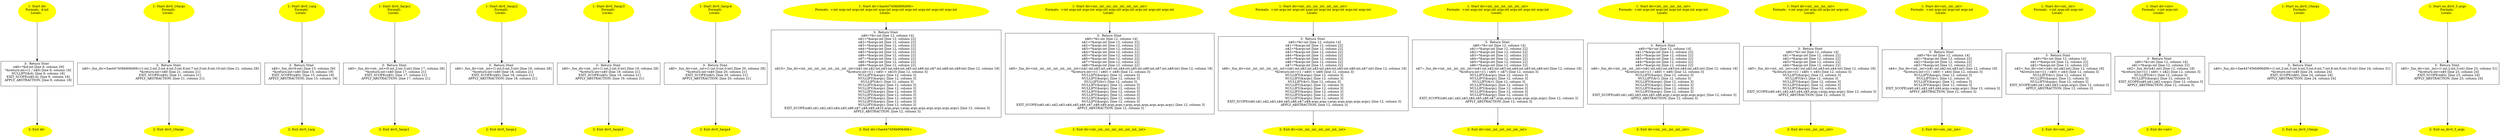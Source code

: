 /* @generated */
digraph cfg {
"div#939704114457859019.e5abef53fc8ff782b87b6a9041fd5e9a_1" [label="1: Start div\nFormals:  d:int\nLocals:  \n  " color=yellow style=filled]
	

	 "div#939704114457859019.e5abef53fc8ff782b87b6a9041fd5e9a_1" -> "div#939704114457859019.e5abef53fc8ff782b87b6a9041fd5e9a_3" ;
"div#939704114457859019.e5abef53fc8ff782b87b6a9041fd5e9a_2" [label="2: Exit div \n  " color=yellow style=filled]
	

"div#939704114457859019.e5abef53fc8ff782b87b6a9041fd5e9a_3" [label="3:  Return Stmt \n   n$0=*&d:int [line 9, column 29]\n  *&return:int=(1 / n$0) [line 9, column 18]\n  NULLIFY(&d); [line 9, column 18]\n  EXIT_SCOPE(n$0,d); [line 9, column 18]\n  APPLY_ABSTRACTION; [line 9, column 18]\n " shape="box"]
	

	 "div#939704114457859019.e5abef53fc8ff782b87b6a9041fd5e9a_3" -> "div#939704114457859019.e5abef53fc8ff782b87b6a9041fd5e9a_2" ;
"div0_10args#8060380451222357434.5d5e3d9d8aac7888fdc317b8bad53f34_1" [label="1: Start div0_10args\nFormals: \nLocals:  \n  " color=yellow style=filled]
	

	 "div0_10args#8060380451222357434.5d5e3d9d8aac7888fdc317b8bad53f34_1" -> "div0_10args#8060380451222357434.5d5e3d9d8aac7888fdc317b8bad53f34_3" ;
"div0_10args#8060380451222357434.5d5e3d9d8aac7888fdc317b8bad53f34_2" [label="2: Exit div0_10args \n  " color=yellow style=filled]
	

"div0_10args#8060380451222357434.5d5e3d9d8aac7888fdc317b8bad53f34_3" [label="3:  Return Stmt \n   n$0=_fun_div<5ae447456b906d06>(1:int,2:int,3:int,4:int,5:int,6:int,7:int,0:int,9:int,10:int) [line 21, column 28]\n  *&return:int=n$0 [line 21, column 21]\n  EXIT_SCOPE(n$0); [line 21, column 21]\n  APPLY_ABSTRACTION; [line 21, column 21]\n " shape="box"]
	

	 "div0_10args#8060380451222357434.5d5e3d9d8aac7888fdc317b8bad53f34_3" -> "div0_10args#8060380451222357434.5d5e3d9d8aac7888fdc317b8bad53f34_2" ;
"div0_1arg#8396809931617150800.6140bce2d0bf65a5e0ac14dc05241b15_1" [label="1: Start div0_1arg\nFormals: \nLocals:  \n  " color=yellow style=filled]
	

	 "div0_1arg#8396809931617150800.6140bce2d0bf65a5e0ac14dc05241b15_1" -> "div0_1arg#8396809931617150800.6140bce2d0bf65a5e0ac14dc05241b15_3" ;
"div0_1arg#8396809931617150800.6140bce2d0bf65a5e0ac14dc05241b15_2" [label="2: Exit div0_1arg \n  " color=yellow style=filled]
	

"div0_1arg#8396809931617150800.6140bce2d0bf65a5e0ac14dc05241b15_3" [label="3:  Return Stmt \n   n$0=_fun_div(0:int) [line 15, column 26]\n  *&return:int=n$0 [line 15, column 19]\n  EXIT_SCOPE(n$0); [line 15, column 19]\n  APPLY_ABSTRACTION; [line 15, column 19]\n " shape="box"]
	

	 "div0_1arg#8396809931617150800.6140bce2d0bf65a5e0ac14dc05241b15_3" -> "div0_1arg#8396809931617150800.6140bce2d0bf65a5e0ac14dc05241b15_2" ;
"div0_3args1#7890191366797792791.b9f7c9614e777d78d2718f16b4960982_1" [label="1: Start div0_3args1\nFormals: \nLocals:  \n  " color=yellow style=filled]
	

	 "div0_3args1#7890191366797792791.b9f7c9614e777d78d2718f16b4960982_1" -> "div0_3args1#7890191366797792791.b9f7c9614e777d78d2718f16b4960982_3" ;
"div0_3args1#7890191366797792791.b9f7c9614e777d78d2718f16b4960982_2" [label="2: Exit div0_3args1 \n  " color=yellow style=filled]
	

"div0_3args1#7890191366797792791.b9f7c9614e777d78d2718f16b4960982_3" [label="3:  Return Stmt \n   n$0=_fun_div<int,_int>(0:int,2:int,3:int) [line 17, column 28]\n  *&return:int=n$0 [line 17, column 21]\n  EXIT_SCOPE(n$0); [line 17, column 21]\n  APPLY_ABSTRACTION; [line 17, column 21]\n " shape="box"]
	

	 "div0_3args1#7890191366797792791.b9f7c9614e777d78d2718f16b4960982_3" -> "div0_3args1#7890191366797792791.b9f7c9614e777d78d2718f16b4960982_2" ;
"div0_3args2#7891315067681635208.f28909755959799e19e1aa31246b6b2a_1" [label="1: Start div0_3args2\nFormals: \nLocals:  \n  " color=yellow style=filled]
	

	 "div0_3args2#7891315067681635208.f28909755959799e19e1aa31246b6b2a_1" -> "div0_3args2#7891315067681635208.f28909755959799e19e1aa31246b6b2a_3" ;
"div0_3args2#7891315067681635208.f28909755959799e19e1aa31246b6b2a_2" [label="2: Exit div0_3args2 \n  " color=yellow style=filled]
	

"div0_3args2#7891315067681635208.f28909755959799e19e1aa31246b6b2a_3" [label="3:  Return Stmt \n   n$0=_fun_div<int,_int>(1:int,0:int,3:int) [line 18, column 28]\n  *&return:int=n$0 [line 18, column 21]\n  EXIT_SCOPE(n$0); [line 18, column 21]\n  APPLY_ABSTRACTION; [line 18, column 21]\n " shape="box"]
	

	 "div0_3args2#7891315067681635208.f28909755959799e19e1aa31246b6b2a_3" -> "div0_3args2#7891315067681635208.f28909755959799e19e1aa31246b6b2a_2" ;
"div0_3args3#7892144099449117077.ea71cce221ab33696773a5c44c97b921_1" [label="1: Start div0_3args3\nFormals: \nLocals:  \n  " color=yellow style=filled]
	

	 "div0_3args3#7892144099449117077.ea71cce221ab33696773a5c44c97b921_1" -> "div0_3args3#7892144099449117077.ea71cce221ab33696773a5c44c97b921_3" ;
"div0_3args3#7892144099449117077.ea71cce221ab33696773a5c44c97b921_2" [label="2: Exit div0_3args3 \n  " color=yellow style=filled]
	

"div0_3args3#7892144099449117077.ea71cce221ab33696773a5c44c97b921_3" [label="3:  Return Stmt \n   n$0=_fun_div<int,_int>(1:int,2:int,0:int) [line 19, column 28]\n  *&return:int=n$0 [line 19, column 21]\n  EXIT_SCOPE(n$0); [line 19, column 21]\n  APPLY_ABSTRACTION; [line 19, column 21]\n " shape="box"]
	

	 "div0_3args3#7892144099449117077.ea71cce221ab33696773a5c44c97b921_3" -> "div0_3args3#7892144099449117077.ea71cce221ab33696773a5c44c97b921_2" ;
"div0_3args4#7893267800332959494.6d072652fd38db05107348f63ee1b93a_1" [label="1: Start div0_3args4\nFormals: \nLocals:  \n  " color=yellow style=filled]
	

	 "div0_3args4#7893267800332959494.6d072652fd38db05107348f63ee1b93a_1" -> "div0_3args4#7893267800332959494.6d072652fd38db05107348f63ee1b93a_3" ;
"div0_3args4#7893267800332959494.6d072652fd38db05107348f63ee1b93a_2" [label="2: Exit div0_3args4 \n  " color=yellow style=filled]
	

"div0_3args4#7893267800332959494.6d072652fd38db05107348f63ee1b93a_3" [label="3:  Return Stmt \n   n$0=_fun_div<int,_int>(1:int,0:int,0:int) [line 20, column 28]\n  *&return:int=n$0 [line 20, column 21]\n  EXIT_SCOPE(n$0); [line 20, column 21]\n  APPLY_ABSTRACTION; [line 20, column 21]\n " shape="box"]
	

	 "div0_3args4#7893267800332959494.6d072652fd38db05107348f63ee1b93a_3" -> "div0_3args4#7893267800332959494.6d072652fd38db05107348f63ee1b93a_2" ;
"div<5ae447456b906d06>#12298750679068733123.dd4ff2f9113143f49a67d69f1e7c59b7_1" [label="1: Start div<5ae447456b906d06>\nFormals:  v:int args:int args:int args:int args:int args:int args:int args:int args:int args:int\nLocals:  \n  " color=yellow style=filled]
	

	 "div<5ae447456b906d06>#12298750679068733123.dd4ff2f9113143f49a67d69f1e7c59b7_1" -> "div<5ae447456b906d06>#12298750679068733123.dd4ff2f9113143f49a67d69f1e7c59b7_3" ;
"div<5ae447456b906d06>#12298750679068733123.dd4ff2f9113143f49a67d69f1e7c59b7_2" [label="2: Exit div<5ae447456b906d06> \n  " color=yellow style=filled]
	

"div<5ae447456b906d06>#12298750679068733123.dd4ff2f9113143f49a67d69f1e7c59b7_3" [label="3:  Return Stmt \n   n$0=*&v:int [line 12, column 14]\n  n$1=*&args:int [line 12, column 22]\n  n$2=*&args:int [line 12, column 22]\n  n$3=*&args:int [line 12, column 22]\n  n$4=*&args:int [line 12, column 22]\n  n$5=*&args:int [line 12, column 22]\n  n$6=*&args:int [line 12, column 22]\n  n$7=*&args:int [line 12, column 22]\n  n$8=*&args:int [line 12, column 22]\n  n$9=*&args:int [line 12, column 22]\n  n$10=_fun_div<int,_int,_int,_int,_int,_int,_int,_int>(n$1:int,n$2:int,n$3:int,n$4:int,n$5:int,n$6:int,n$7:int,n$8:int,n$9:int) [line 12, column 18]\n  *&return:int=((1 / n$0) + n$10) [line 12, column 3]\n  NULLIFY(&args); [line 12, column 3]\n  NULLIFY(&args); [line 12, column 3]\n  NULLIFY(&v); [line 12, column 3]\n  NULLIFY(&args); [line 12, column 3]\n  NULLIFY(&args); [line 12, column 3]\n  NULLIFY(&args); [line 12, column 3]\n  NULLIFY(&args); [line 12, column 3]\n  NULLIFY(&args); [line 12, column 3]\n  NULLIFY(&args); [line 12, column 3]\n  NULLIFY(&args); [line 12, column 3]\n  EXIT_SCOPE(n$0,n$1,n$2,n$3,n$4,n$5,n$6,n$7,n$8,n$9,n$10,args,args,v,args,args,args,args,args,args,args); [line 12, column 3]\n  APPLY_ABSTRACTION; [line 12, column 3]\n " shape="box"]
	

	 "div<5ae447456b906d06>#12298750679068733123.dd4ff2f9113143f49a67d69f1e7c59b7_3" -> "div<5ae447456b906d06>#12298750679068733123.dd4ff2f9113143f49a67d69f1e7c59b7_2" ;
"div<int,_int,_int,_int,_int,_int,_int,_int>#13538112871773045902.edabdd6d501cca67b2efc95f4b62c47c_1" [label="1: Start div<int,_int,_int,_int,_int,_int,_int,_int>\nFormals:  v:int args:int args:int args:int args:int args:int args:int args:int args:int\nLocals:  \n  " color=yellow style=filled]
	

	 "div<int,_int,_int,_int,_int,_int,_int,_int>#13538112871773045902.edabdd6d501cca67b2efc95f4b62c47c_1" -> "div<int,_int,_int,_int,_int,_int,_int,_int>#13538112871773045902.edabdd6d501cca67b2efc95f4b62c47c_3" ;
"div<int,_int,_int,_int,_int,_int,_int,_int>#13538112871773045902.edabdd6d501cca67b2efc95f4b62c47c_2" [label="2: Exit div<int,_int,_int,_int,_int,_int,_int,_int> \n  " color=yellow style=filled]
	

"div<int,_int,_int,_int,_int,_int,_int,_int>#13538112871773045902.edabdd6d501cca67b2efc95f4b62c47c_3" [label="3:  Return Stmt \n   n$0=*&v:int [line 12, column 14]\n  n$1=*&args:int [line 12, column 22]\n  n$2=*&args:int [line 12, column 22]\n  n$3=*&args:int [line 12, column 22]\n  n$4=*&args:int [line 12, column 22]\n  n$5=*&args:int [line 12, column 22]\n  n$6=*&args:int [line 12, column 22]\n  n$7=*&args:int [line 12, column 22]\n  n$8=*&args:int [line 12, column 22]\n  n$9=_fun_div<int,_int,_int,_int,_int,_int,_int>(n$1:int,n$2:int,n$3:int,n$4:int,n$5:int,n$6:int,n$7:int,n$8:int) [line 12, column 18]\n  *&return:int=((1 / n$0) + n$9) [line 12, column 3]\n  NULLIFY(&args); [line 12, column 3]\n  NULLIFY(&args); [line 12, column 3]\n  NULLIFY(&v); [line 12, column 3]\n  NULLIFY(&args); [line 12, column 3]\n  NULLIFY(&args); [line 12, column 3]\n  NULLIFY(&args); [line 12, column 3]\n  NULLIFY(&args); [line 12, column 3]\n  NULLIFY(&args); [line 12, column 3]\n  NULLIFY(&args); [line 12, column 3]\n  EXIT_SCOPE(n$0,n$1,n$2,n$3,n$4,n$5,n$6,n$7,n$8,n$9,args,args,v,args,args,args,args,args,args); [line 12, column 3]\n  APPLY_ABSTRACTION; [line 12, column 3]\n " shape="box"]
	

	 "div<int,_int,_int,_int,_int,_int,_int,_int>#13538112871773045902.edabdd6d501cca67b2efc95f4b62c47c_3" -> "div<int,_int,_int,_int,_int,_int,_int,_int>#13538112871773045902.edabdd6d501cca67b2efc95f4b62c47c_2" ;
"div<int,_int,_int,_int,_int,_int,_int>#6206795879557593257.947579aeef725938370fdf2599d7b021_1" [label="1: Start div<int,_int,_int,_int,_int,_int,_int>\nFormals:  v:int args:int args:int args:int args:int args:int args:int args:int\nLocals:  \n  " color=yellow style=filled]
	

	 "div<int,_int,_int,_int,_int,_int,_int>#6206795879557593257.947579aeef725938370fdf2599d7b021_1" -> "div<int,_int,_int,_int,_int,_int,_int>#6206795879557593257.947579aeef725938370fdf2599d7b021_3" ;
"div<int,_int,_int,_int,_int,_int,_int>#6206795879557593257.947579aeef725938370fdf2599d7b021_2" [label="2: Exit div<int,_int,_int,_int,_int,_int,_int> \n  " color=yellow style=filled]
	

"div<int,_int,_int,_int,_int,_int,_int>#6206795879557593257.947579aeef725938370fdf2599d7b021_3" [label="3:  Return Stmt \n   n$0=*&v:int [line 12, column 14]\n  n$1=*&args:int [line 12, column 22]\n  n$2=*&args:int [line 12, column 22]\n  n$3=*&args:int [line 12, column 22]\n  n$4=*&args:int [line 12, column 22]\n  n$5=*&args:int [line 12, column 22]\n  n$6=*&args:int [line 12, column 22]\n  n$7=*&args:int [line 12, column 22]\n  n$8=_fun_div<int,_int,_int,_int,_int,_int>(n$1:int,n$2:int,n$3:int,n$4:int,n$5:int,n$6:int,n$7:int) [line 12, column 18]\n  *&return:int=((1 / n$0) + n$8) [line 12, column 3]\n  NULLIFY(&args); [line 12, column 3]\n  NULLIFY(&args); [line 12, column 3]\n  NULLIFY(&v); [line 12, column 3]\n  NULLIFY(&args); [line 12, column 3]\n  NULLIFY(&args); [line 12, column 3]\n  NULLIFY(&args); [line 12, column 3]\n  NULLIFY(&args); [line 12, column 3]\n  NULLIFY(&args); [line 12, column 3]\n  EXIT_SCOPE(n$0,n$1,n$2,n$3,n$4,n$5,n$6,n$7,n$8,args,args,v,args,args,args,args,args); [line 12, column 3]\n  APPLY_ABSTRACTION; [line 12, column 3]\n " shape="box"]
	

	 "div<int,_int,_int,_int,_int,_int,_int>#6206795879557593257.947579aeef725938370fdf2599d7b021_3" -> "div<int,_int,_int,_int,_int,_int,_int>#6206795879557593257.947579aeef725938370fdf2599d7b021_2" ;
"div<int,_int,_int,_int,_int,_int>#3336039933926765080.205c84e7d2493ff784c3c896709c77b5_1" [label="1: Start div<int,_int,_int,_int,_int,_int>\nFormals:  v:int args:int args:int args:int args:int args:int args:int\nLocals:  \n  " color=yellow style=filled]
	

	 "div<int,_int,_int,_int,_int,_int>#3336039933926765080.205c84e7d2493ff784c3c896709c77b5_1" -> "div<int,_int,_int,_int,_int,_int>#3336039933926765080.205c84e7d2493ff784c3c896709c77b5_3" ;
"div<int,_int,_int,_int,_int,_int>#3336039933926765080.205c84e7d2493ff784c3c896709c77b5_2" [label="2: Exit div<int,_int,_int,_int,_int,_int> \n  " color=yellow style=filled]
	

"div<int,_int,_int,_int,_int,_int>#3336039933926765080.205c84e7d2493ff784c3c896709c77b5_3" [label="3:  Return Stmt \n   n$0=*&v:int [line 12, column 14]\n  n$1=*&args:int [line 12, column 22]\n  n$2=*&args:int [line 12, column 22]\n  n$3=*&args:int [line 12, column 22]\n  n$4=*&args:int [line 12, column 22]\n  n$5=*&args:int [line 12, column 22]\n  n$6=*&args:int [line 12, column 22]\n  n$7=_fun_div<int,_int,_int,_int,_int>(n$1:int,n$2:int,n$3:int,n$4:int,n$5:int,n$6:int) [line 12, column 18]\n  *&return:int=((1 / n$0) + n$7) [line 12, column 3]\n  NULLIFY(&args); [line 12, column 3]\n  NULLIFY(&args); [line 12, column 3]\n  NULLIFY(&v); [line 12, column 3]\n  NULLIFY(&args); [line 12, column 3]\n  NULLIFY(&args); [line 12, column 3]\n  NULLIFY(&args); [line 12, column 3]\n  NULLIFY(&args); [line 12, column 3]\n  EXIT_SCOPE(n$0,n$1,n$2,n$3,n$4,n$5,n$6,n$7,args,args,v,args,args,args,args); [line 12, column 3]\n  APPLY_ABSTRACTION; [line 12, column 3]\n " shape="box"]
	

	 "div<int,_int,_int,_int,_int,_int>#3336039933926765080.205c84e7d2493ff784c3c896709c77b5_3" -> "div<int,_int,_int,_int,_int,_int>#3336039933926765080.205c84e7d2493ff784c3c896709c77b5_2" ;
"div<int,_int,_int,_int,_int>#5076243118329059791.a386b7ce634391a0b6d23e04590e10f7_1" [label="1: Start div<int,_int,_int,_int,_int>\nFormals:  v:int args:int args:int args:int args:int args:int\nLocals:  \n  " color=yellow style=filled]
	

	 "div<int,_int,_int,_int,_int>#5076243118329059791.a386b7ce634391a0b6d23e04590e10f7_1" -> "div<int,_int,_int,_int,_int>#5076243118329059791.a386b7ce634391a0b6d23e04590e10f7_3" ;
"div<int,_int,_int,_int,_int>#5076243118329059791.a386b7ce634391a0b6d23e04590e10f7_2" [label="2: Exit div<int,_int,_int,_int,_int> \n  " color=yellow style=filled]
	

"div<int,_int,_int,_int,_int>#5076243118329059791.a386b7ce634391a0b6d23e04590e10f7_3" [label="3:  Return Stmt \n   n$0=*&v:int [line 12, column 14]\n  n$1=*&args:int [line 12, column 22]\n  n$2=*&args:int [line 12, column 22]\n  n$3=*&args:int [line 12, column 22]\n  n$4=*&args:int [line 12, column 22]\n  n$5=*&args:int [line 12, column 22]\n  n$6=_fun_div<int,_int,_int,_int>(n$1:int,n$2:int,n$3:int,n$4:int,n$5:int) [line 12, column 18]\n  *&return:int=((1 / n$0) + n$6) [line 12, column 3]\n  NULLIFY(&args); [line 12, column 3]\n  NULLIFY(&v); [line 12, column 3]\n  NULLIFY(&args); [line 12, column 3]\n  NULLIFY(&args); [line 12, column 3]\n  NULLIFY(&args); [line 12, column 3]\n  NULLIFY(&args); [line 12, column 3]\n  EXIT_SCOPE(n$0,n$1,n$2,n$3,n$4,n$5,n$6,args,v,args,args,args,args); [line 12, column 3]\n  APPLY_ABSTRACTION; [line 12, column 3]\n " shape="box"]
	

	 "div<int,_int,_int,_int,_int>#5076243118329059791.a386b7ce634391a0b6d23e04590e10f7_3" -> "div<int,_int,_int,_int,_int>#5076243118329059791.a386b7ce634391a0b6d23e04590e10f7_2" ;
"div<int,_int,_int,_int>#8757625089851425298.b2435e522727548b9dd98f01f659493d_1" [label="1: Start div<int,_int,_int,_int>\nFormals:  v:int args:int args:int args:int args:int\nLocals:  \n  " color=yellow style=filled]
	

	 "div<int,_int,_int,_int>#8757625089851425298.b2435e522727548b9dd98f01f659493d_1" -> "div<int,_int,_int,_int>#8757625089851425298.b2435e522727548b9dd98f01f659493d_3" ;
"div<int,_int,_int,_int>#8757625089851425298.b2435e522727548b9dd98f01f659493d_2" [label="2: Exit div<int,_int,_int,_int> \n  " color=yellow style=filled]
	

"div<int,_int,_int,_int>#8757625089851425298.b2435e522727548b9dd98f01f659493d_3" [label="3:  Return Stmt \n   n$0=*&v:int [line 12, column 14]\n  n$1=*&args:int [line 12, column 22]\n  n$2=*&args:int [line 12, column 22]\n  n$3=*&args:int [line 12, column 22]\n  n$4=*&args:int [line 12, column 22]\n  n$5=_fun_div<int,_int,_int>(n$1:int,n$2:int,n$3:int,n$4:int) [line 12, column 18]\n  *&return:int=((1 / n$0) + n$5) [line 12, column 3]\n  NULLIFY(&args); [line 12, column 3]\n  NULLIFY(&v); [line 12, column 3]\n  NULLIFY(&args); [line 12, column 3]\n  NULLIFY(&args); [line 12, column 3]\n  NULLIFY(&args); [line 12, column 3]\n  EXIT_SCOPE(n$0,n$1,n$2,n$3,n$4,n$5,args,v,args,args,args); [line 12, column 3]\n  APPLY_ABSTRACTION; [line 12, column 3]\n " shape="box"]
	

	 "div<int,_int,_int,_int>#8757625089851425298.b2435e522727548b9dd98f01f659493d_3" -> "div<int,_int,_int,_int>#8757625089851425298.b2435e522727548b9dd98f01f659493d_2" ;
"div<int,_int,_int>#6808557750472602405.0771eddf16547fd3a5d483a3bde846ec_1" [label="1: Start div<int,_int,_int>\nFormals:  v:int args:int args:int args:int\nLocals:  \n  " color=yellow style=filled]
	

	 "div<int,_int,_int>#6808557750472602405.0771eddf16547fd3a5d483a3bde846ec_1" -> "div<int,_int,_int>#6808557750472602405.0771eddf16547fd3a5d483a3bde846ec_3" ;
"div<int,_int,_int>#6808557750472602405.0771eddf16547fd3a5d483a3bde846ec_2" [label="2: Exit div<int,_int,_int> \n  " color=yellow style=filled]
	

"div<int,_int,_int>#6808557750472602405.0771eddf16547fd3a5d483a3bde846ec_3" [label="3:  Return Stmt \n   n$0=*&v:int [line 12, column 14]\n  n$1=*&args:int [line 12, column 22]\n  n$2=*&args:int [line 12, column 22]\n  n$3=*&args:int [line 12, column 22]\n  n$4=_fun_div<int,_int>(n$1:int,n$2:int,n$3:int) [line 12, column 18]\n  *&return:int=((1 / n$0) + n$4) [line 12, column 3]\n  NULLIFY(&args); [line 12, column 3]\n  NULLIFY(&v); [line 12, column 3]\n  NULLIFY(&args); [line 12, column 3]\n  NULLIFY(&args); [line 12, column 3]\n  EXIT_SCOPE(n$0,n$1,n$2,n$3,n$4,args,v,args,args); [line 12, column 3]\n  APPLY_ABSTRACTION; [line 12, column 3]\n " shape="box"]
	

	 "div<int,_int,_int>#6808557750472602405.0771eddf16547fd3a5d483a3bde846ec_3" -> "div<int,_int,_int>#6808557750472602405.0771eddf16547fd3a5d483a3bde846ec_2" ;
"div<int,_int>#9554349413120774508.47a551956d899936159a9bcecb2ac6f8_1" [label="1: Start div<int,_int>\nFormals:  v:int args:int args:int\nLocals:  \n  " color=yellow style=filled]
	

	 "div<int,_int>#9554349413120774508.47a551956d899936159a9bcecb2ac6f8_1" -> "div<int,_int>#9554349413120774508.47a551956d899936159a9bcecb2ac6f8_3" ;
"div<int,_int>#9554349413120774508.47a551956d899936159a9bcecb2ac6f8_2" [label="2: Exit div<int,_int> \n  " color=yellow style=filled]
	

"div<int,_int>#9554349413120774508.47a551956d899936159a9bcecb2ac6f8_3" [label="3:  Return Stmt \n   n$0=*&v:int [line 12, column 14]\n  n$1=*&args:int [line 12, column 22]\n  n$2=*&args:int [line 12, column 22]\n  n$3=_fun_div<int>(n$1:int,n$2:int) [line 12, column 18]\n  *&return:int=((1 / n$0) + n$3) [line 12, column 3]\n  NULLIFY(&v); [line 12, column 3]\n  NULLIFY(&args); [line 12, column 3]\n  NULLIFY(&args); [line 12, column 3]\n  EXIT_SCOPE(n$0,n$1,n$2,n$3,v,args,args); [line 12, column 3]\n  APPLY_ABSTRACTION; [line 12, column 3]\n " shape="box"]
	

	 "div<int,_int>#9554349413120774508.47a551956d899936159a9bcecb2ac6f8_3" -> "div<int,_int>#9554349413120774508.47a551956d899936159a9bcecb2ac6f8_2" ;
"div<int>#3427454070930604315.a63095b54e874547d61f722fd3ac0e3d_1" [label="1: Start div<int>\nFormals:  v:int args:int\nLocals:  \n  " color=yellow style=filled]
	

	 "div<int>#3427454070930604315.a63095b54e874547d61f722fd3ac0e3d_1" -> "div<int>#3427454070930604315.a63095b54e874547d61f722fd3ac0e3d_3" ;
"div<int>#3427454070930604315.a63095b54e874547d61f722fd3ac0e3d_2" [label="2: Exit div<int> \n  " color=yellow style=filled]
	

"div<int>#3427454070930604315.a63095b54e874547d61f722fd3ac0e3d_3" [label="3:  Return Stmt \n   n$0=*&v:int [line 12, column 14]\n  n$1=*&args:int [line 12, column 22]\n  n$2=_fun_div(n$1:int) [line 12, column 18]\n  *&return:int=((1 / n$0) + n$2) [line 12, column 3]\n  NULLIFY(&v); [line 12, column 3]\n  NULLIFY(&args); [line 12, column 3]\n  EXIT_SCOPE(n$0,n$1,n$2,v,args); [line 12, column 3]\n  APPLY_ABSTRACTION; [line 12, column 3]\n " shape="box"]
	

	 "div<int>#3427454070930604315.a63095b54e874547d61f722fd3ac0e3d_3" -> "div<int>#3427454070930604315.a63095b54e874547d61f722fd3ac0e3d_2" ;
"no_div0_10args#17558686169582292843.344d82e7f0635a50a510c9184e41cf57_1" [label="1: Start no_div0_10args\nFormals: \nLocals:  \n  " color=yellow style=filled]
	

	 "no_div0_10args#17558686169582292843.344d82e7f0635a50a510c9184e41cf57_1" -> "no_div0_10args#17558686169582292843.344d82e7f0635a50a510c9184e41cf57_3" ;
"no_div0_10args#17558686169582292843.344d82e7f0635a50a510c9184e41cf57_2" [label="2: Exit no_div0_10args \n  " color=yellow style=filled]
	

"no_div0_10args#17558686169582292843.344d82e7f0635a50a510c9184e41cf57_3" [label="3:  Return Stmt \n   n$0=_fun_div<5ae447456b906d06>(1:int,2:int,3:int,4:int,5:int,6:int,7:int,8:int,9:int,10:int) [line 24, column 31]\n  *&return:int=n$0 [line 24, column 24]\n  EXIT_SCOPE(n$0); [line 24, column 24]\n  APPLY_ABSTRACTION; [line 24, column 24]\n " shape="box"]
	

	 "no_div0_10args#17558686169582292843.344d82e7f0635a50a510c9184e41cf57_3" -> "no_div0_10args#17558686169582292843.344d82e7f0635a50a510c9184e41cf57_2" ;
"no_div0_3_args#17583117370113944842.458cf17f8d452c5c6e23fed0e741bf03_1" [label="1: Start no_div0_3_args\nFormals: \nLocals:  \n  " color=yellow style=filled]
	

	 "no_div0_3_args#17583117370113944842.458cf17f8d452c5c6e23fed0e741bf03_1" -> "no_div0_3_args#17583117370113944842.458cf17f8d452c5c6e23fed0e741bf03_3" ;
"no_div0_3_args#17583117370113944842.458cf17f8d452c5c6e23fed0e741bf03_2" [label="2: Exit no_div0_3_args \n  " color=yellow style=filled]
	

"no_div0_3_args#17583117370113944842.458cf17f8d452c5c6e23fed0e741bf03_3" [label="3:  Return Stmt \n   n$0=_fun_div<int,_int>(1:int,2:int,3:int) [line 23, column 31]\n  *&return:int=n$0 [line 23, column 24]\n  EXIT_SCOPE(n$0); [line 23, column 24]\n  APPLY_ABSTRACTION; [line 23, column 24]\n " shape="box"]
	

	 "no_div0_3_args#17583117370113944842.458cf17f8d452c5c6e23fed0e741bf03_3" -> "no_div0_3_args#17583117370113944842.458cf17f8d452c5c6e23fed0e741bf03_2" ;
}
